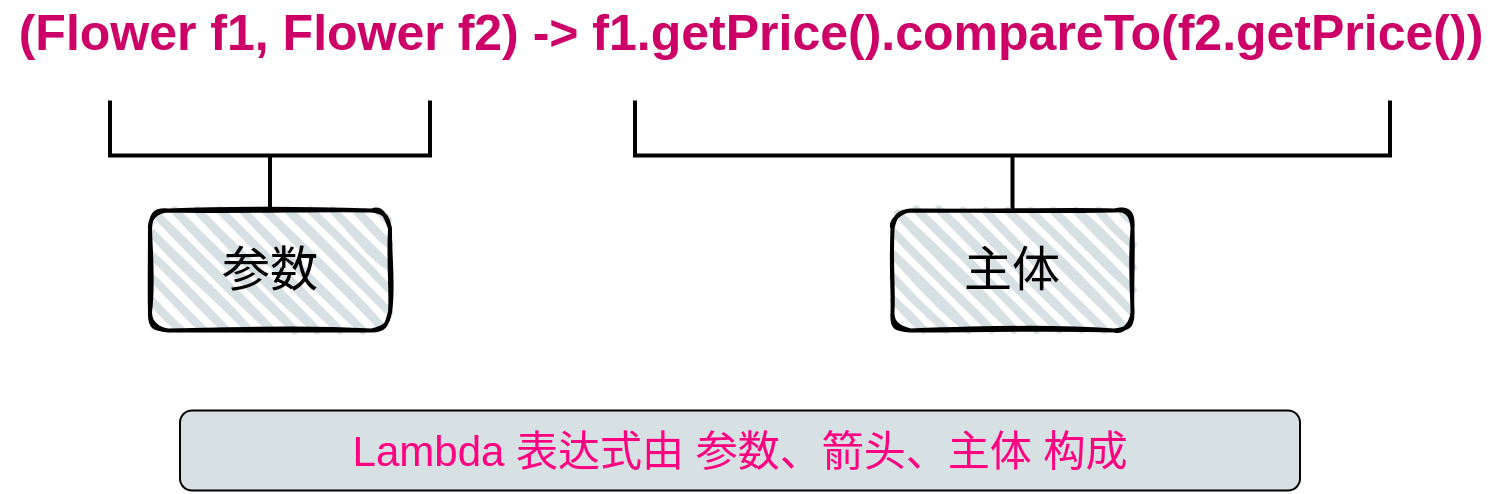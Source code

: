 <mxfile version="13.4.2" type="github">
  <diagram id="rj0JLe2gIcL-ojJeOArh" name="Page-1">
    <mxGraphModel dx="1422" dy="832" grid="0" gridSize="10" guides="1" tooltips="1" connect="1" arrows="1" fold="1" page="1" pageScale="1" pageWidth="827" pageHeight="1169" math="0" shadow="0">
      <root>
        <mxCell id="0" />
        <mxCell id="1" parent="0" />
        <mxCell id="2" value="&lt;b&gt;&lt;font style=&quot;font-size: 25px&quot; color=&quot;#cc0066&quot;&gt;(Flower f1, Flower f2) -&amp;gt; f1.getPrice().compareTo(f2.getPrice())&lt;/font&gt;&lt;/b&gt;" style="text;html=1;align=center;verticalAlign=middle;resizable=0;points=[];autosize=1;" vertex="1" parent="1">
          <mxGeometry x="42" y="228.25" width="750" height="20" as="geometry" />
        </mxCell>
        <mxCell id="dL1Ew3igVVzmneVDEsXX-4" value="" style="strokeWidth=2;html=1;shape=mxgraph.flowchart.annotation_2;align=left;labelPosition=right;pointerEvents=1;rotation=-90;" vertex="1" parent="1">
          <mxGeometry x="149.5" y="220.75" width="55" height="160" as="geometry" />
        </mxCell>
        <mxCell id="dL1Ew3igVVzmneVDEsXX-6" value="&lt;font style=&quot;font-size: 24px&quot;&gt;参数&lt;/font&gt;" style="rounded=1;whiteSpace=wrap;html=1;strokeWidth=2;fillWeight=4;hachureGap=8;hachureAngle=45;sketch=1;fillColor=#D7E0E2;" vertex="1" parent="1">
          <mxGeometry x="117" y="328.25" width="120" height="60" as="geometry" />
        </mxCell>
        <mxCell id="dL1Ew3igVVzmneVDEsXX-7" value="" style="strokeWidth=2;html=1;shape=mxgraph.flowchart.annotation_2;align=left;labelPosition=right;pointerEvents=1;rotation=-90;" vertex="1" parent="1">
          <mxGeometry x="520.75" y="112" width="55" height="377.5" as="geometry" />
        </mxCell>
        <mxCell id="dL1Ew3igVVzmneVDEsXX-8" value="&lt;font style=&quot;font-size: 24px&quot;&gt;主体&lt;/font&gt;" style="rounded=1;whiteSpace=wrap;html=1;strokeWidth=2;fillWeight=4;hachureGap=8;hachureAngle=45;sketch=1;fillColor=#D7E0E2;" vertex="1" parent="1">
          <mxGeometry x="488.25" y="328.25" width="120" height="60" as="geometry" />
        </mxCell>
        <mxCell id="dL1Ew3igVVzmneVDEsXX-10" value="&lt;font style=&quot;font-size: 21px&quot; color=&quot;#ff0080&quot;&gt;Lambda 表达式由 参数、箭头、主体 构成&lt;/font&gt;" style="rounded=1;whiteSpace=wrap;html=1;fillColor=#D7E0E2;" vertex="1" parent="1">
          <mxGeometry x="132" y="428.25" width="560" height="40" as="geometry" />
        </mxCell>
      </root>
    </mxGraphModel>
  </diagram>
</mxfile>
